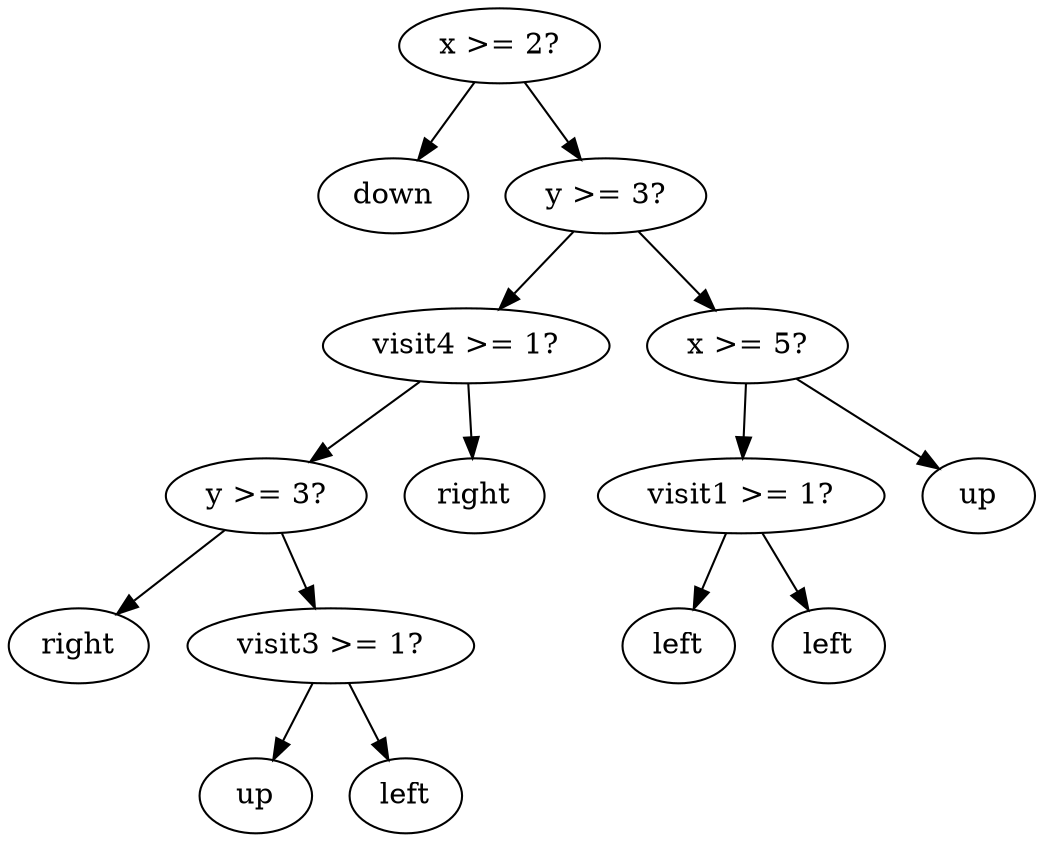 digraph tree {
    "0x0" [label="x >= 2?"];
    "0x1" [label="down"];
    "0x2" [label="y >= 3?"];
    "0x3" [label="visit4 >= 1?"];
    "0x4" [label="y >= 3?"];
    "0x5" [label="right"];
    "0x6" [label="visit3 >= 1?"];
    "0x7" [label="up"];
    "0x8" [label="left"];
    "0x9" [label="right"];
    "0xa" [label="x >= 5?"];
    "0xb" [label="visit1 >= 1?"];
    "0xc" [label="left"];
    "0xd" [label="left"];
    "0xe" [label="up"];
    "0x0" -> "0x1";
    "0x0" -> "0x2";
    "0x2" -> "0x3";
    "0x2" -> "0xa";
    "0x3" -> "0x4";
    "0x3" -> "0x9";
    "0x4" -> "0x5";
    "0x4" -> "0x6";
    "0x6" -> "0x7";
    "0x6" -> "0x8";
    "0xa" -> "0xb";
    "0xa" -> "0xe";
    "0xb" -> "0xc";
    "0xb" -> "0xd";
}
